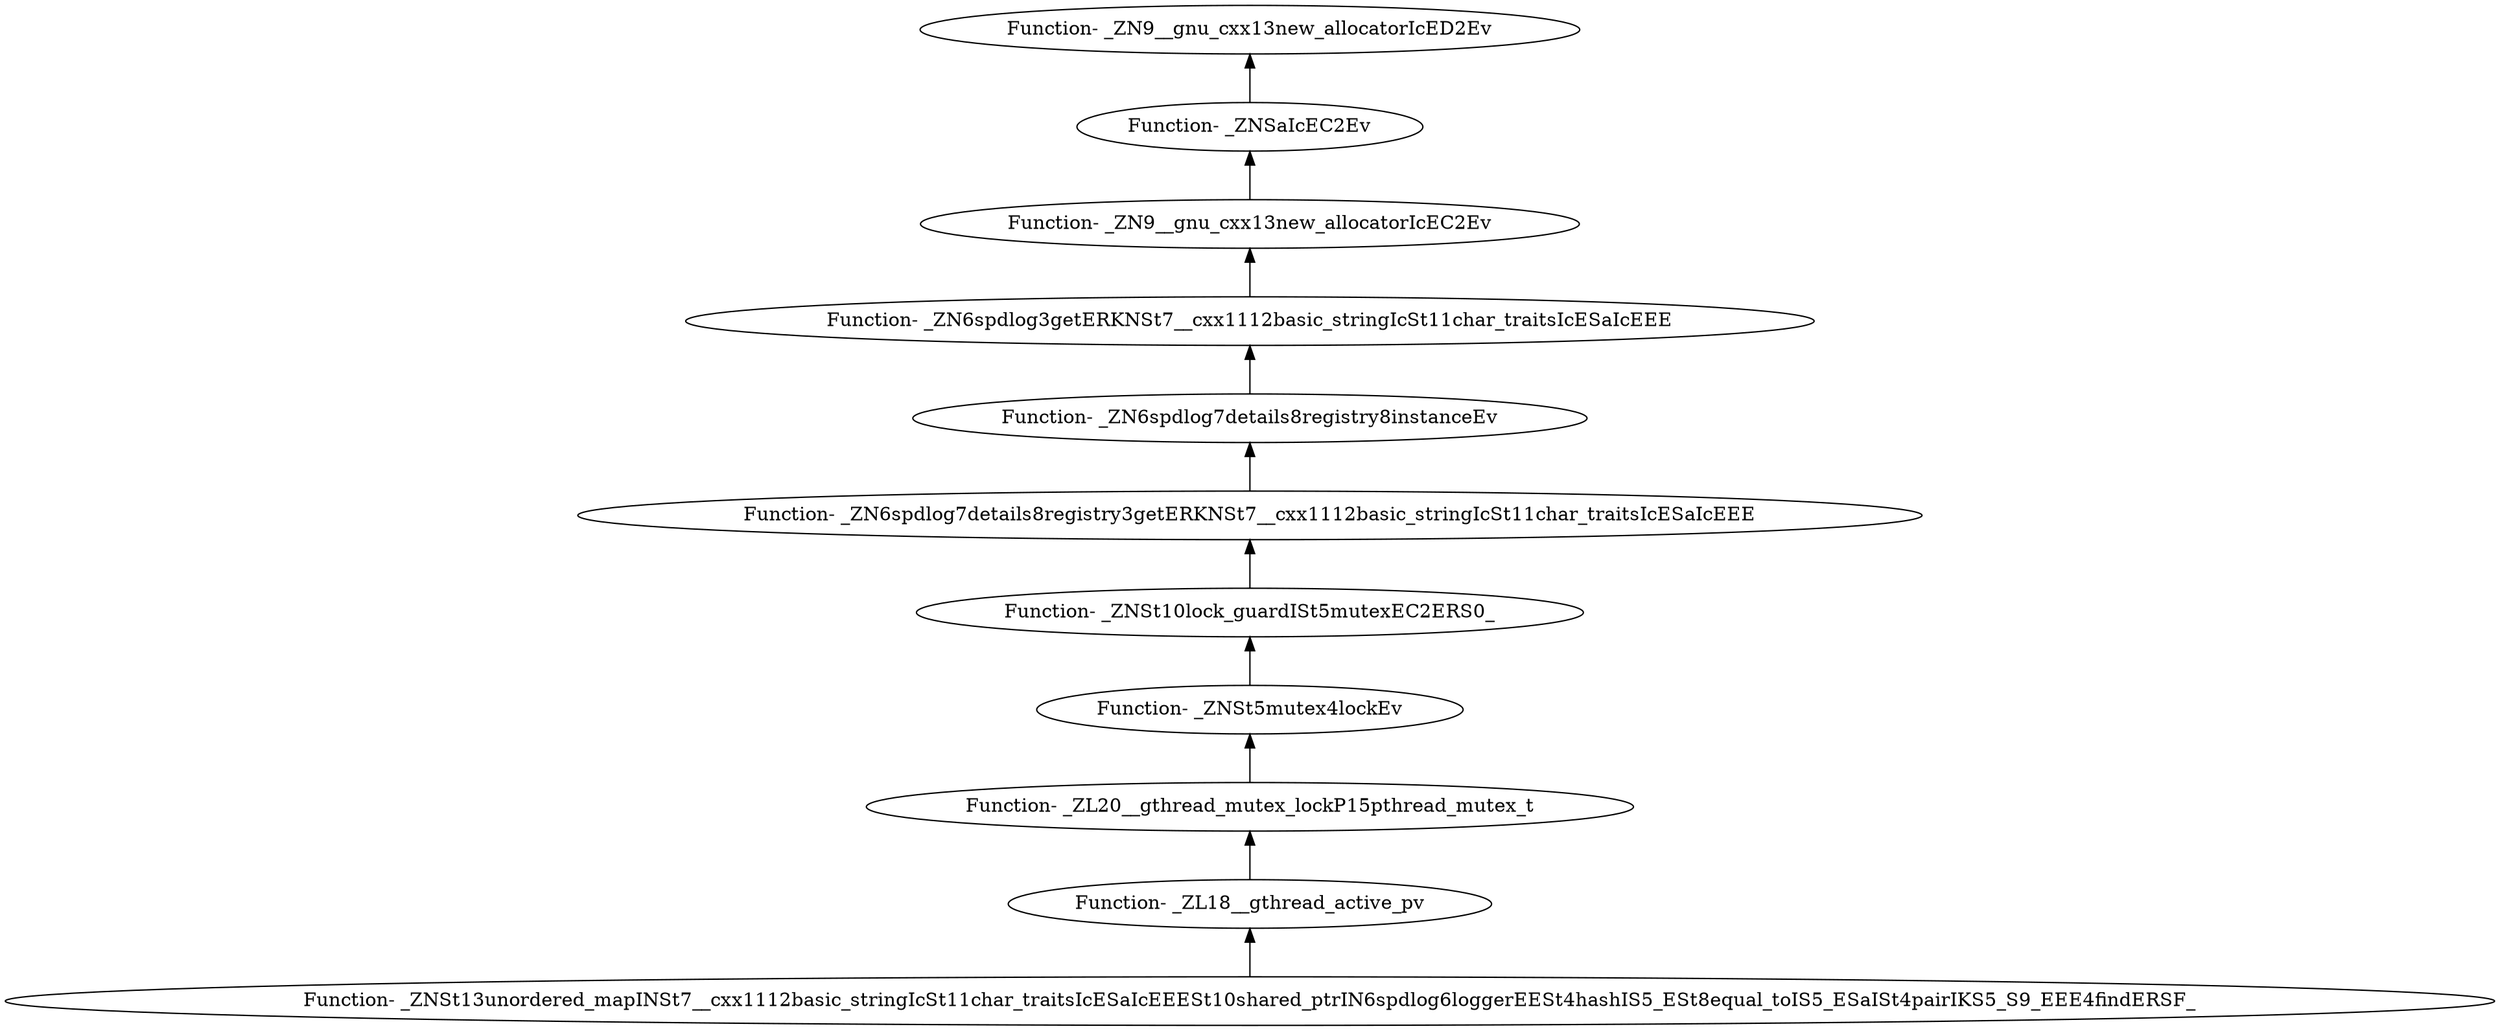 digraph {
	"Function- _ZNSt13unordered_mapINSt7__cxx1112basic_stringIcSt11char_traitsIcESaIcEEESt10shared_ptrIN6spdlog6loggerEESt4hashIS5_ESt8equal_toIS5_ESaISt4pairIKS5_S9_EEE4findERSF_"
	"Function- _ZL18__gthread_active_pv"
	"Function- _ZL18__gthread_active_pv" -> "Function- _ZNSt13unordered_mapINSt7__cxx1112basic_stringIcSt11char_traitsIcESaIcEEESt10shared_ptrIN6spdlog6loggerEESt4hashIS5_ESt8equal_toIS5_ESaISt4pairIKS5_S9_EEE4findERSF_" [dir=back]
	"Function- _ZL20__gthread_mutex_lockP15pthread_mutex_t"
	"Function- _ZL20__gthread_mutex_lockP15pthread_mutex_t" -> "Function- _ZL18__gthread_active_pv" [dir=back]
	"Function- _ZNSt5mutex4lockEv"
	"Function- _ZNSt5mutex4lockEv" -> "Function- _ZL20__gthread_mutex_lockP15pthread_mutex_t" [dir=back]
	"Function- _ZNSt10lock_guardISt5mutexEC2ERS0_"
	"Function- _ZNSt10lock_guardISt5mutexEC2ERS0_" -> "Function- _ZNSt5mutex4lockEv" [dir=back]
	"Function- _ZN6spdlog7details8registry3getERKNSt7__cxx1112basic_stringIcSt11char_traitsIcESaIcEEE"
	"Function- _ZN6spdlog7details8registry3getERKNSt7__cxx1112basic_stringIcSt11char_traitsIcESaIcEEE" -> "Function- _ZNSt10lock_guardISt5mutexEC2ERS0_" [dir=back]
	"Function- _ZN6spdlog7details8registry8instanceEv"
	"Function- _ZN6spdlog7details8registry8instanceEv" -> "Function- _ZN6spdlog7details8registry3getERKNSt7__cxx1112basic_stringIcSt11char_traitsIcESaIcEEE" [dir=back]
	"Function- _ZN6spdlog3getERKNSt7__cxx1112basic_stringIcSt11char_traitsIcESaIcEEE"
	"Function- _ZN6spdlog3getERKNSt7__cxx1112basic_stringIcSt11char_traitsIcESaIcEEE" -> "Function- _ZN6spdlog7details8registry8instanceEv" [dir=back]
	"Function- _ZN9__gnu_cxx13new_allocatorIcEC2Ev"
	"Function- _ZN9__gnu_cxx13new_allocatorIcEC2Ev" -> "Function- _ZN6spdlog3getERKNSt7__cxx1112basic_stringIcSt11char_traitsIcESaIcEEE" [dir=back]
	"Function- _ZNSaIcEC2Ev"
	"Function- _ZNSaIcEC2Ev" -> "Function- _ZN9__gnu_cxx13new_allocatorIcEC2Ev" [dir=back]
	"Function- _ZN9__gnu_cxx13new_allocatorIcED2Ev"
	"Function- _ZN9__gnu_cxx13new_allocatorIcED2Ev" -> "Function- _ZNSaIcEC2Ev" [dir=back]
}
